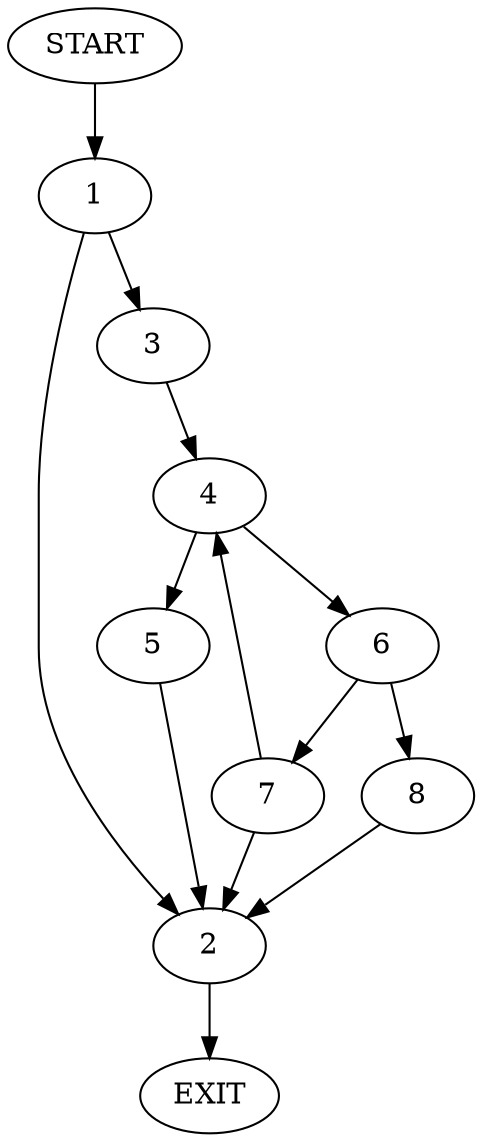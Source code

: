 digraph {
0 [label="START"]
9 [label="EXIT"]
0 -> 1
1 -> 2
1 -> 3
2 -> 9
3 -> 4
4 -> 5
4 -> 6
5 -> 2
6 -> 7
6 -> 8
7 -> 2
7 -> 4
8 -> 2
}
